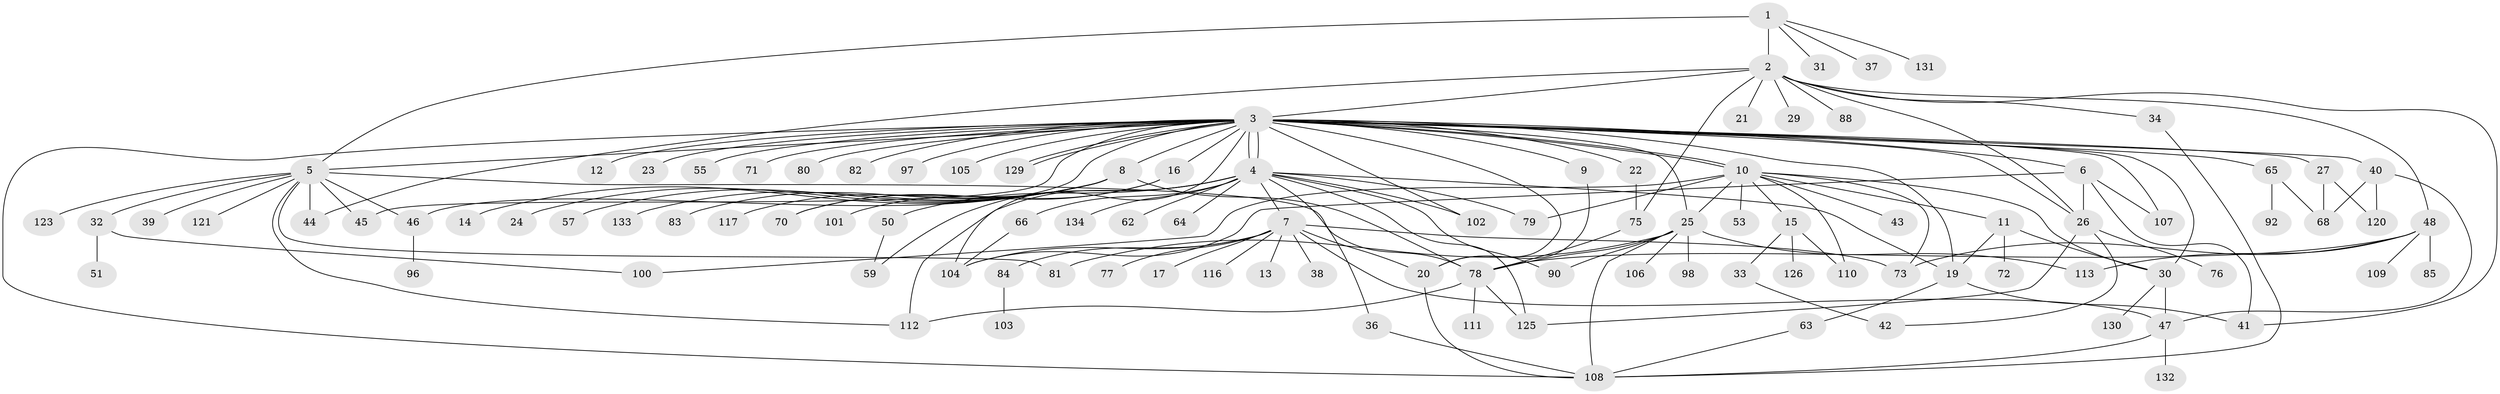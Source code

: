 // original degree distribution, {7: 0.014925373134328358, 12: 0.007462686567164179, 36: 0.007462686567164179, 16: 0.007462686567164179, 5: 0.029850746268656716, 8: 0.022388059701492536, 10: 0.007462686567164179, 2: 0.2462686567164179, 14: 0.007462686567164179, 3: 0.1417910447761194, 1: 0.4253731343283582, 4: 0.04477611940298507, 6: 0.03731343283582089}
// Generated by graph-tools (version 1.1) at 2025/11/02/27/25 16:11:14]
// undirected, 105 vertices, 158 edges
graph export_dot {
graph [start="1"]
  node [color=gray90,style=filled];
  1 [super="+115"];
  2 [super="+94"];
  3 [super="+86"];
  4 [super="+28"];
  5 [super="+60"];
  6;
  7 [super="+54"];
  8 [super="+93"];
  9;
  10 [super="+114"];
  11 [super="+49"];
  12;
  13 [super="+18"];
  14;
  15 [super="+52"];
  16 [super="+35"];
  17;
  19 [super="+124"];
  20;
  21;
  22;
  23;
  24;
  25 [super="+87"];
  26 [super="+56"];
  27;
  29;
  30 [super="+119"];
  31;
  32 [super="+74"];
  33;
  34;
  36 [super="+58"];
  37;
  38;
  39;
  40 [super="+67"];
  41;
  42;
  43;
  44;
  45;
  46;
  47 [super="+91"];
  48 [super="+118"];
  50 [super="+69"];
  51;
  53;
  55;
  57;
  59 [super="+61"];
  62;
  63;
  64;
  65;
  66;
  68 [super="+89"];
  70;
  71;
  72;
  73;
  75 [super="+122"];
  76;
  77;
  78 [super="+95"];
  79 [super="+99"];
  80;
  81;
  82;
  83;
  84;
  85;
  88;
  90;
  92;
  96;
  97;
  98;
  100;
  101;
  102;
  103;
  104;
  105;
  106;
  107;
  108 [super="+127"];
  109;
  110;
  111;
  112 [super="+128"];
  113;
  116;
  117;
  120;
  121;
  123;
  125;
  126;
  129;
  130;
  131;
  132;
  133;
  134;
  1 -- 2 [weight=2];
  1 -- 5 [weight=2];
  1 -- 31;
  1 -- 37;
  1 -- 131;
  2 -- 3;
  2 -- 21;
  2 -- 26;
  2 -- 29;
  2 -- 34;
  2 -- 41;
  2 -- 44;
  2 -- 48;
  2 -- 88;
  2 -- 75;
  3 -- 4;
  3 -- 4;
  3 -- 6;
  3 -- 8;
  3 -- 9;
  3 -- 10;
  3 -- 10;
  3 -- 12;
  3 -- 16;
  3 -- 19;
  3 -- 20;
  3 -- 22;
  3 -- 23;
  3 -- 26;
  3 -- 27;
  3 -- 30;
  3 -- 40;
  3 -- 45;
  3 -- 46;
  3 -- 55;
  3 -- 65;
  3 -- 71;
  3 -- 80;
  3 -- 82;
  3 -- 97;
  3 -- 102;
  3 -- 104;
  3 -- 105;
  3 -- 107;
  3 -- 108;
  3 -- 129;
  3 -- 129;
  3 -- 5;
  3 -- 25;
  4 -- 7;
  4 -- 36;
  4 -- 50;
  4 -- 59;
  4 -- 62;
  4 -- 64;
  4 -- 66;
  4 -- 79;
  4 -- 90;
  4 -- 102;
  4 -- 125;
  4 -- 134;
  4 -- 19;
  4 -- 112;
  5 -- 32;
  5 -- 39;
  5 -- 44;
  5 -- 121;
  5 -- 123;
  5 -- 45;
  5 -- 46;
  5 -- 112;
  5 -- 81;
  5 -- 78;
  6 -- 26;
  6 -- 41;
  6 -- 104;
  6 -- 107;
  7 -- 13;
  7 -- 17;
  7 -- 20;
  7 -- 38;
  7 -- 73;
  7 -- 77;
  7 -- 116;
  7 -- 84;
  7 -- 104;
  7 -- 47;
  8 -- 14;
  8 -- 24;
  8 -- 57;
  8 -- 70;
  8 -- 78;
  8 -- 83;
  8 -- 117;
  8 -- 133;
  9 -- 20;
  10 -- 11;
  10 -- 15;
  10 -- 25 [weight=2];
  10 -- 43;
  10 -- 53;
  10 -- 73;
  10 -- 79;
  10 -- 100;
  10 -- 110;
  10 -- 30;
  11 -- 19;
  11 -- 72;
  11 -- 30;
  15 -- 33;
  15 -- 110;
  15 -- 126;
  16 -- 70;
  16 -- 101;
  19 -- 41;
  19 -- 63;
  20 -- 108;
  22 -- 75;
  25 -- 78;
  25 -- 98;
  25 -- 106;
  25 -- 113;
  25 -- 81;
  25 -- 90;
  25 -- 108;
  26 -- 76;
  26 -- 125;
  26 -- 42;
  27 -- 120;
  27 -- 68;
  30 -- 130;
  30 -- 47;
  32 -- 51;
  32 -- 100;
  33 -- 42;
  34 -- 108;
  36 -- 108;
  40 -- 47;
  40 -- 120;
  40 -- 68;
  46 -- 96;
  47 -- 132;
  47 -- 108;
  48 -- 73;
  48 -- 85;
  48 -- 109;
  48 -- 113;
  48 -- 78;
  50 -- 59;
  63 -- 108;
  65 -- 68;
  65 -- 92;
  66 -- 104;
  75 -- 78;
  78 -- 111;
  78 -- 125;
  78 -- 112;
  84 -- 103;
}
